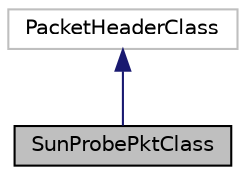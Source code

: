 digraph "SunProbePktClass"
{
 // LATEX_PDF_SIZE
  edge [fontname="Helvetica",fontsize="10",labelfontname="Helvetica",labelfontsize="10"];
  node [fontname="Helvetica",fontsize="10",shape=record];
  Node1 [label="SunProbePktClass",height=0.2,width=0.4,color="black", fillcolor="grey75", style="filled", fontcolor="black",tooltip="Adds the header for hdr_sun_probe packets in ns2."];
  Node2 -> Node1 [dir="back",color="midnightblue",fontsize="10",style="solid",fontname="Helvetica"];
  Node2 [label="PacketHeaderClass",height=0.2,width=0.4,color="grey75", fillcolor="white", style="filled",tooltip=" "];
}
